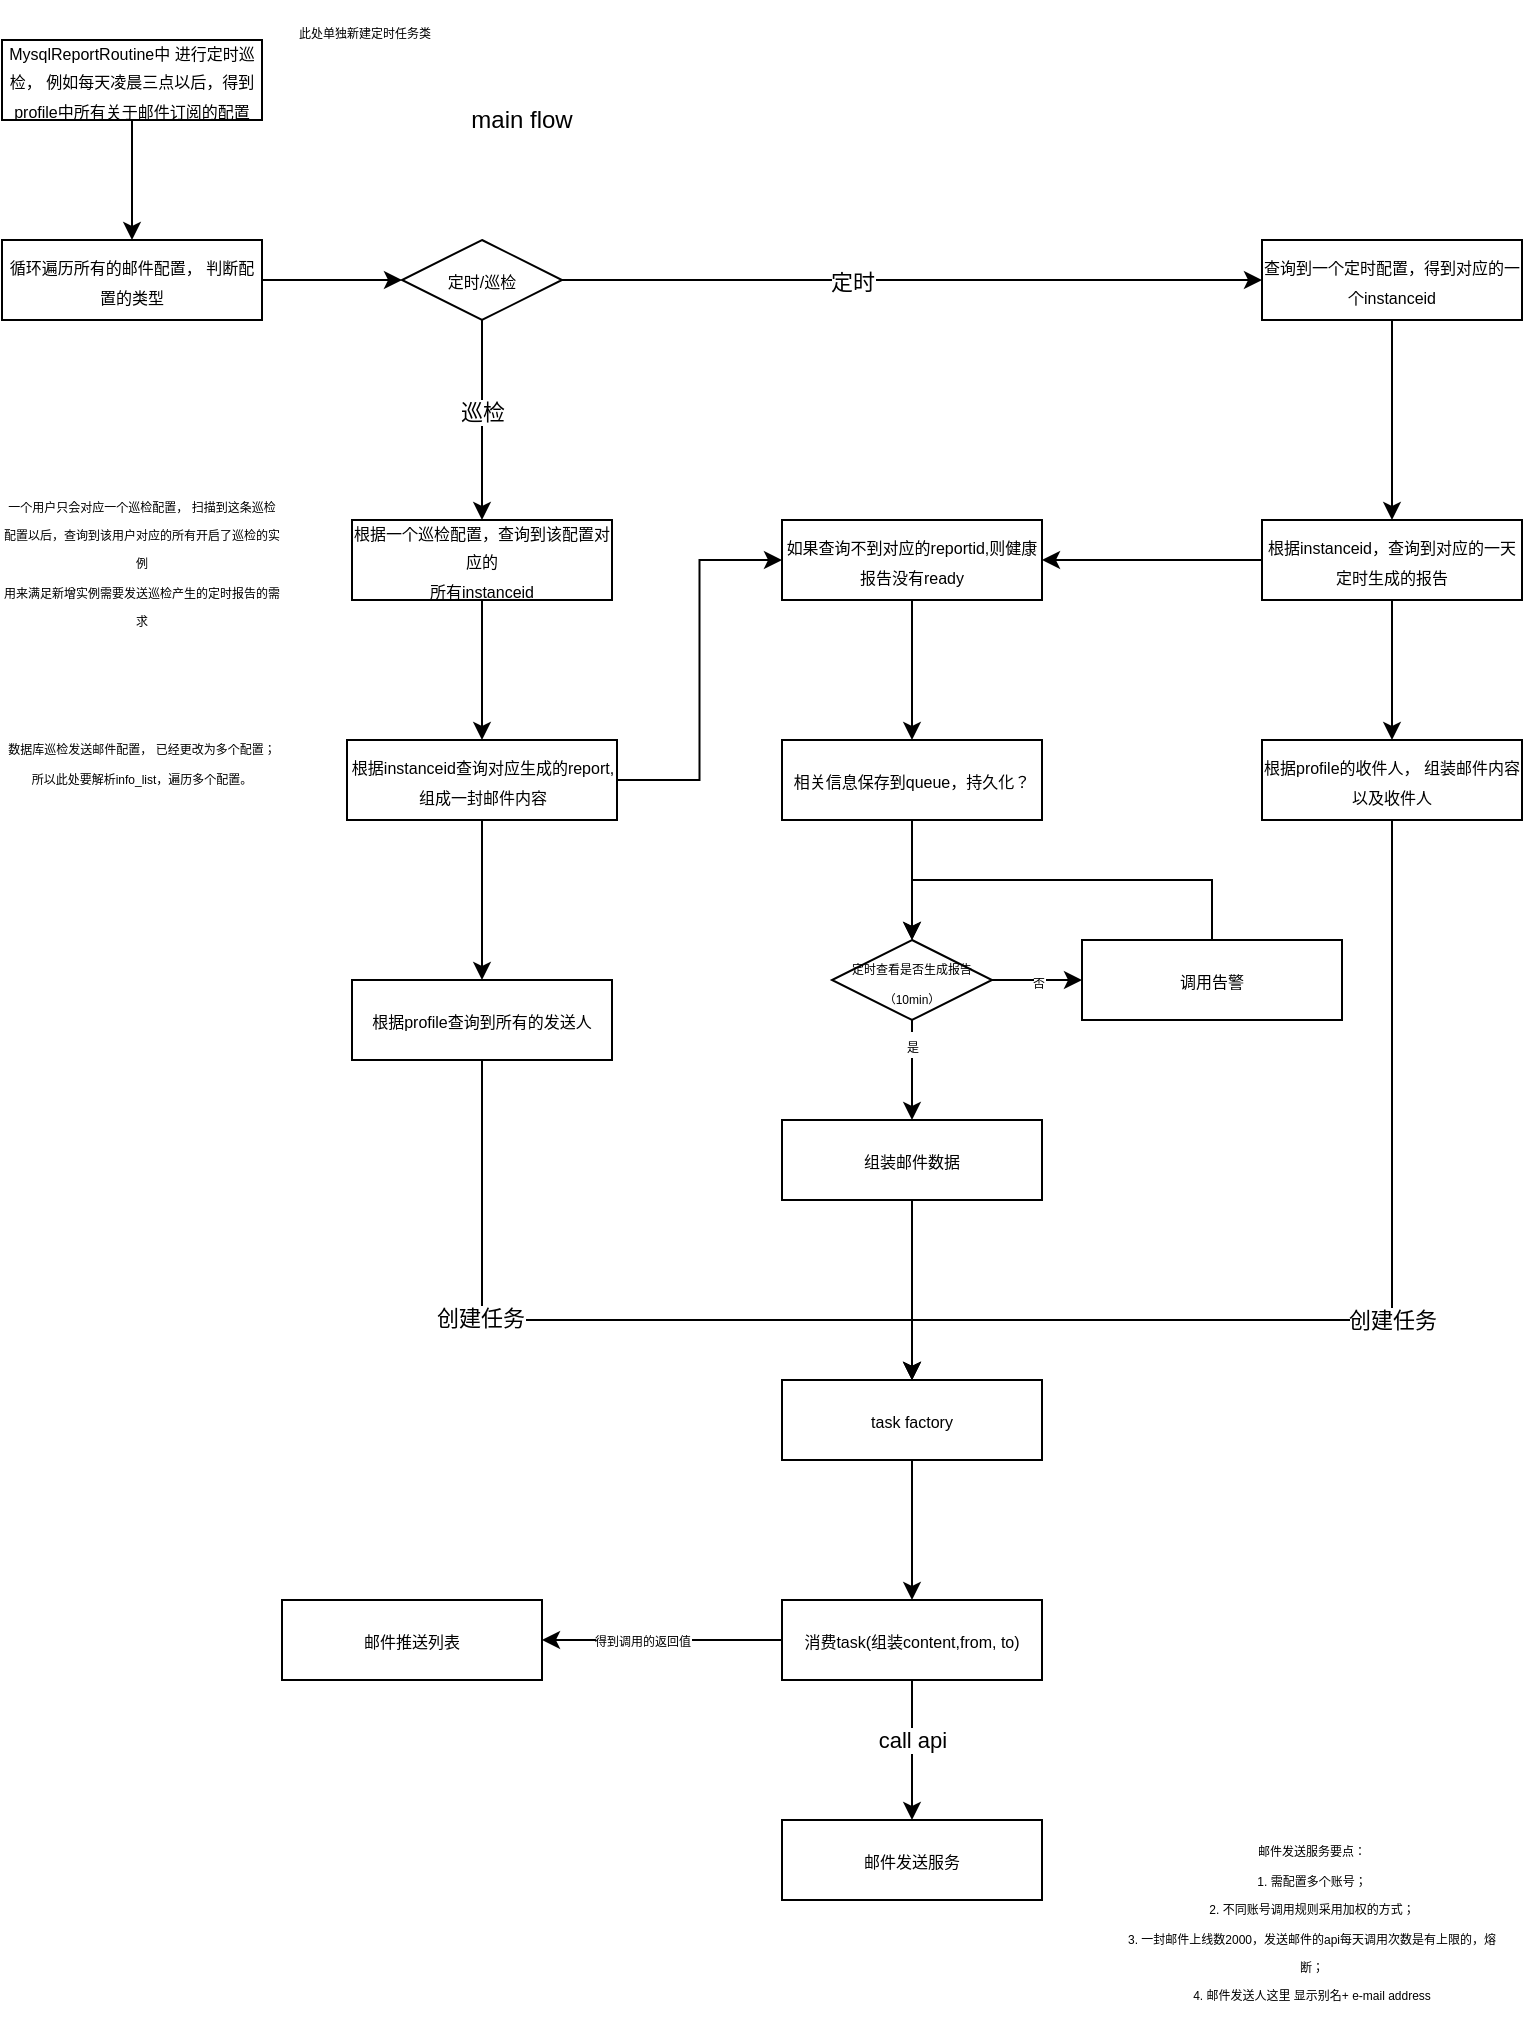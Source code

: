 <mxfile version="13.5.5" type="github" pages="2">
  <diagram id="KGFICc2LkcfAtPMZ3H7T" name="main-flow">
    <mxGraphModel dx="742" dy="-693" grid="1" gridSize="10" guides="1" tooltips="1" connect="1" arrows="1" fold="1" page="1" pageScale="1" pageWidth="827" pageHeight="1169" math="0" shadow="0">
      <root>
        <mxCell id="cEQx_1zEHoHEwnlDs2Ul-0" />
        <mxCell id="cEQx_1zEHoHEwnlDs2Ul-1" parent="cEQx_1zEHoHEwnlDs2Ul-0" />
        <mxCell id="cEQx_1zEHoHEwnlDs2Ul-2" style="edgeStyle=orthogonalEdgeStyle;rounded=0;orthogonalLoop=1;jettySize=auto;html=1;entryX=0.5;entryY=0;entryDx=0;entryDy=0;fillColor=#FFFFFF;" edge="1" parent="cEQx_1zEHoHEwnlDs2Ul-1" source="cEQx_1zEHoHEwnlDs2Ul-3" target="cEQx_1zEHoHEwnlDs2Ul-5">
          <mxGeometry relative="1" as="geometry">
            <mxPoint x="75" y="1290" as="targetPoint" />
          </mxGeometry>
        </mxCell>
        <mxCell id="cEQx_1zEHoHEwnlDs2Ul-3" value="&lt;span style=&quot;font-size: 8px&quot;&gt;MysqlReportRoutine中 进行定时巡检， 例如每天凌晨三点以后，得到profile中所有关于邮件订阅的配置&lt;/span&gt;" style="rounded=0;whiteSpace=wrap;html=1;fillColor=#FFFFFF;" vertex="1" parent="cEQx_1zEHoHEwnlDs2Ul-1">
          <mxGeometry x="10" y="1200" width="130" height="40" as="geometry" />
        </mxCell>
        <mxCell id="cEQx_1zEHoHEwnlDs2Ul-4" style="edgeStyle=orthogonalEdgeStyle;rounded=0;orthogonalLoop=1;jettySize=auto;html=1;exitX=1;exitY=0.5;exitDx=0;exitDy=0;entryX=0;entryY=0.5;entryDx=0;entryDy=0;fillColor=#FFFFFF;" edge="1" parent="cEQx_1zEHoHEwnlDs2Ul-1" source="cEQx_1zEHoHEwnlDs2Ul-5" target="cEQx_1zEHoHEwnlDs2Ul-10">
          <mxGeometry relative="1" as="geometry" />
        </mxCell>
        <mxCell id="cEQx_1zEHoHEwnlDs2Ul-5" value="&lt;span style=&quot;font-size: 8px&quot;&gt;循环遍历所有的邮件配置， 判断配置的类型&lt;/span&gt;" style="rounded=0;whiteSpace=wrap;html=1;fillColor=#FFFFFF;" vertex="1" parent="cEQx_1zEHoHEwnlDs2Ul-1">
          <mxGeometry x="10" y="1300" width="130" height="40" as="geometry" />
        </mxCell>
        <mxCell id="cEQx_1zEHoHEwnlDs2Ul-6" style="edgeStyle=orthogonalEdgeStyle;rounded=0;orthogonalLoop=1;jettySize=auto;html=1;exitX=0.5;exitY=1;exitDx=0;exitDy=0;entryX=0.5;entryY=0;entryDx=0;entryDy=0;fillColor=#FFFFFF;" edge="1" parent="cEQx_1zEHoHEwnlDs2Ul-1" source="cEQx_1zEHoHEwnlDs2Ul-10" target="cEQx_1zEHoHEwnlDs2Ul-12">
          <mxGeometry relative="1" as="geometry" />
        </mxCell>
        <mxCell id="cEQx_1zEHoHEwnlDs2Ul-7" value="巡检" style="edgeLabel;html=1;align=center;verticalAlign=middle;resizable=0;points=[];fillColor=#FFFFFF;" vertex="1" connectable="0" parent="cEQx_1zEHoHEwnlDs2Ul-6">
          <mxGeometry x="-0.091" relative="1" as="geometry">
            <mxPoint as="offset" />
          </mxGeometry>
        </mxCell>
        <mxCell id="cEQx_1zEHoHEwnlDs2Ul-8" style="edgeStyle=orthogonalEdgeStyle;rounded=0;orthogonalLoop=1;jettySize=auto;html=1;exitX=1;exitY=0.5;exitDx=0;exitDy=0;entryX=0;entryY=0.5;entryDx=0;entryDy=0;fillColor=#FFFFFF;" edge="1" parent="cEQx_1zEHoHEwnlDs2Ul-1" source="cEQx_1zEHoHEwnlDs2Ul-10" target="cEQx_1zEHoHEwnlDs2Ul-22">
          <mxGeometry relative="1" as="geometry" />
        </mxCell>
        <mxCell id="cEQx_1zEHoHEwnlDs2Ul-9" value="定时" style="edgeLabel;html=1;align=center;verticalAlign=middle;resizable=0;points=[];fillColor=#FFFFFF;" vertex="1" connectable="0" parent="cEQx_1zEHoHEwnlDs2Ul-8">
          <mxGeometry x="-0.171" y="-1" relative="1" as="geometry">
            <mxPoint as="offset" />
          </mxGeometry>
        </mxCell>
        <mxCell id="cEQx_1zEHoHEwnlDs2Ul-10" value="&lt;font style=&quot;font-size: 8px&quot;&gt;定时/巡检&lt;/font&gt;" style="rhombus;whiteSpace=wrap;html=1;fillColor=#FFFFFF;" vertex="1" parent="cEQx_1zEHoHEwnlDs2Ul-1">
          <mxGeometry x="210" y="1300" width="80" height="40" as="geometry" />
        </mxCell>
        <mxCell id="cEQx_1zEHoHEwnlDs2Ul-11" style="edgeStyle=orthogonalEdgeStyle;rounded=0;orthogonalLoop=1;jettySize=auto;html=1;entryX=0.5;entryY=0;entryDx=0;entryDy=0;fillColor=#FFFFFF;" edge="1" parent="cEQx_1zEHoHEwnlDs2Ul-1" source="cEQx_1zEHoHEwnlDs2Ul-12" target="cEQx_1zEHoHEwnlDs2Ul-14">
          <mxGeometry relative="1" as="geometry" />
        </mxCell>
        <mxCell id="cEQx_1zEHoHEwnlDs2Ul-12" value="&lt;span style=&quot;font-size: 8px&quot;&gt;根据一个巡检配置，查询到该配置对应的&lt;/span&gt;&lt;span style=&quot;color: rgba(0 , 0 , 0 , 0) ; font-family: monospace ; font-size: 0px&quot;&gt;%3CmxGraphModel%3E%3Croot%3E%3CmxCell%20id%3D%220%22%2F%3E%3CmxCell%20id%3D%221%22%20parent%3D%220%22%2F%3E%3CmxCell%20id%3D%222%22%20value%3D%22%26lt%3Bspan%20style%3D%26quot%3Bfont-size%3A%208px%26quot%3B%26gt%3B%E5%BE%AA%E7%8E%AF%E9%81%8D%E5%8E%86%E6%89%80%E6%9C%89%E7%9A%84%E9%82%AE%E4%BB%B6%E9%85%8D%E7%BD%AE%EF%BC%8C%20%E5%88%A4%E6%96%AD%E9%85%8D%E7%BD%AE%E7%9A%84%E7%B1%BB%E5%9E%8B%26lt%3B%2Fspan%26gt%3B%22%20style%3D%22rounded%3D0%3BwhiteSpace%3Dwrap%3Bhtml%3D1%3BfillColor%3D%23FFFFFF%3B%22%20vertex%3D%221%22%20parent%3D%221%22%3E%3CmxGeometry%20x%3D%2210%22%20y%3D%221300%22%20width%3D%22130%22%20height%3D%2240%22%20as%3D%22geometry%22%2F%3E%3C%2FmxCell%3E%3C%2Froot%3E%3C%2FmxGraphModel%3E&lt;/span&gt;&lt;span style=&quot;font-size: 8px&quot;&gt;&lt;br&gt;所有instanceid&lt;/span&gt;" style="rounded=0;whiteSpace=wrap;html=1;fillColor=#FFFFFF;" vertex="1" parent="cEQx_1zEHoHEwnlDs2Ul-1">
          <mxGeometry x="185" y="1440" width="130" height="40" as="geometry" />
        </mxCell>
        <mxCell id="cEQx_1zEHoHEwnlDs2Ul-13" style="edgeStyle=orthogonalEdgeStyle;rounded=0;orthogonalLoop=1;jettySize=auto;html=1;entryX=0.5;entryY=0;entryDx=0;entryDy=0;fillColor=#FFFFFF;" edge="1" parent="cEQx_1zEHoHEwnlDs2Ul-1" source="cEQx_1zEHoHEwnlDs2Ul-14" target="cEQx_1zEHoHEwnlDs2Ul-17">
          <mxGeometry relative="1" as="geometry" />
        </mxCell>
        <mxCell id="bkeQamBSFkENWkfLjQHr-5" style="edgeStyle=orthogonalEdgeStyle;rounded=0;orthogonalLoop=1;jettySize=auto;html=1;entryX=0;entryY=0.5;entryDx=0;entryDy=0;fillColor=#FFFFFF;" edge="1" parent="cEQx_1zEHoHEwnlDs2Ul-1" source="cEQx_1zEHoHEwnlDs2Ul-14" target="bkeQamBSFkENWkfLjQHr-4">
          <mxGeometry relative="1" as="geometry" />
        </mxCell>
        <mxCell id="cEQx_1zEHoHEwnlDs2Ul-14" value="&lt;span style=&quot;font-size: 8px&quot;&gt;根据instanceid查询对应生成的report,组成一封邮件内容&lt;/span&gt;&lt;span style=&quot;color: rgba(0 , 0 , 0 , 0) ; font-family: monospace ; font-size: 0px&quot;&gt;%3CmxGraphModel%3E%3Croot%3E%3CmxCell%20id%3D%220%22%2F%3E%3CmxCell%20id%3D%221%22%20parent%3D%220%22%2F%3E%3CmxCell%20id%3D%222%22%20value%3D%22%26lt%3Bspan%20style%3D%26quot%3Bfont-size%3A%208px%26quot%3B%26gt%3B%E6%A0%B9%E6%8D%AE%E4%B8%80%E4%B8%AA%E5%B7%A1%E6%A3%80%E9%85%8D%E7%BD%AE%EF%BC%8C%E6%9F%A5%E8%AF%A2%E5%88%B0%E8%AF%A5%E9%85%8D%E7%BD%AE%E5%AF%B9%E5%BA%94%E7%9A%84%26lt%3B%2Fspan%26gt%3B%26lt%3Bspan%20style%3D%26quot%3Bcolor%3A%20rgba(0%20%2C%200%20%2C%200%20%2C%200)%20%3B%20font-family%3A%20monospace%20%3B%20font-size%3A%200px%26quot%3B%26gt%3B%253CmxGraphModel%253E%253Croot%253E%253CmxCell%2520id%253D%25220%2522%252F%253E%253CmxCell%2520id%253D%25221%2522%2520parent%253D%25220%2522%252F%253E%253CmxCell%2520id%253D%25222%2522%2520value%253D%2522%2526lt%253Bspan%2520style%253D%2526quot%253Bfont-size%253A%25208px%2526quot%253B%2526gt%253B%25E5%25BE%25AA%25E7%258E%25AF%25E9%2581%258D%25E5%258E%2586%25E6%2589%2580%25E6%259C%2589%25E7%259A%2584%25E9%2582%25AE%25E4%25BB%25B6%25E9%2585%258D%25E7%25BD%25AE%25EF%25BC%258C%2520%25E5%2588%25A4%25E6%2596%25AD%25E9%2585%258D%25E7%25BD%25AE%25E7%259A%2584%25E7%25B1%25BB%25E5%259E%258B%2526lt%253B%252Fspan%2526gt%253B%2522%2520style%253D%2522rounded%253D0%253BwhiteSpace%253Dwrap%253Bhtml%253D1%253BfillColor%253D%2523FFFFFF%253B%2522%2520vertex%253D%25221%2522%2520parent%253D%25221%2522%253E%253CmxGeometry%2520x%253D%252210%2522%2520y%253D%25221300%2522%2520width%253D%2522130%2522%2520height%253D%252240%2522%2520as%253D%2522geometry%2522%252F%253E%253C%252FmxCell%253E%253C%252Froot%253E%253C%252FmxGraphModel%253E%26lt%3B%2Fspan%26gt%3B%26lt%3Bspan%20style%3D%26quot%3Bfont-size%3A%208px%26quot%3B%26gt%3B%26lt%3Bbr%26gt%3B%E6%89%80%E6%9C%89instanceid%26lt%3B%2Fspan%26gt%3B%22%20style%3D%22rounded%3D0%3BwhiteSpace%3Dwrap%3Bhtml%3D1%3BfillColor%3D%23FFFFFF%3B%22%20vertex%3D%221%22%20parent%3D%221%22%3E%3CmxGeometry%20x%3D%22185%22%20y%3D%221440%22%20width%3D%22130%22%20height%3D%2240%22%20as%3D%22geometry%22%2F%3E%3C%2FmxCell%3E%3C%2Froot%3E%3C%2FmxGraphModel%3E&lt;/span&gt;" style="rounded=0;whiteSpace=wrap;html=1;fillColor=#FFFFFF;" vertex="1" parent="cEQx_1zEHoHEwnlDs2Ul-1">
          <mxGeometry x="182.5" y="1550" width="135" height="40" as="geometry" />
        </mxCell>
        <mxCell id="cEQx_1zEHoHEwnlDs2Ul-15" style="edgeStyle=orthogonalEdgeStyle;rounded=0;orthogonalLoop=1;jettySize=auto;html=1;exitX=0.5;exitY=1;exitDx=0;exitDy=0;entryX=0.5;entryY=0;entryDx=0;entryDy=0;fillColor=#FFFFFF;" edge="1" parent="cEQx_1zEHoHEwnlDs2Ul-1" source="cEQx_1zEHoHEwnlDs2Ul-17" target="cEQx_1zEHoHEwnlDs2Ul-20">
          <mxGeometry relative="1" as="geometry">
            <Array as="points">
              <mxPoint x="250" y="1840" />
              <mxPoint x="465" y="1840" />
            </Array>
          </mxGeometry>
        </mxCell>
        <mxCell id="cEQx_1zEHoHEwnlDs2Ul-16" value="创建任务" style="edgeLabel;html=1;align=center;verticalAlign=middle;resizable=0;points=[];fillColor=#FFFFFF;" vertex="1" connectable="0" parent="cEQx_1zEHoHEwnlDs2Ul-15">
          <mxGeometry x="-0.311" y="-1" relative="1" as="geometry">
            <mxPoint as="offset" />
          </mxGeometry>
        </mxCell>
        <mxCell id="cEQx_1zEHoHEwnlDs2Ul-17" value="&lt;span style=&quot;font-size: 8px&quot;&gt;根据profile查询到所有的发送人&lt;/span&gt;" style="rounded=0;whiteSpace=wrap;html=1;fillColor=#FFFFFF;" vertex="1" parent="cEQx_1zEHoHEwnlDs2Ul-1">
          <mxGeometry x="185" y="1670" width="130" height="40" as="geometry" />
        </mxCell>
        <mxCell id="cEQx_1zEHoHEwnlDs2Ul-18" value="&lt;span style=&quot;font-size: 8px&quot;&gt;邮件发送服务&lt;/span&gt;" style="rounded=0;whiteSpace=wrap;html=1;fillColor=#FFFFFF;" vertex="1" parent="cEQx_1zEHoHEwnlDs2Ul-1">
          <mxGeometry x="400" y="2090" width="130" height="40" as="geometry" />
        </mxCell>
        <mxCell id="cEQx_1zEHoHEwnlDs2Ul-19" style="edgeStyle=orthogonalEdgeStyle;rounded=0;orthogonalLoop=1;jettySize=auto;html=1;exitX=0.5;exitY=1;exitDx=0;exitDy=0;entryX=0.5;entryY=0;entryDx=0;entryDy=0;fillColor=#FFFFFF;" edge="1" parent="cEQx_1zEHoHEwnlDs2Ul-1" source="cEQx_1zEHoHEwnlDs2Ul-20" target="cEQx_1zEHoHEwnlDs2Ul-30">
          <mxGeometry relative="1" as="geometry" />
        </mxCell>
        <mxCell id="cEQx_1zEHoHEwnlDs2Ul-20" value="&lt;span style=&quot;font-size: 8px&quot;&gt;task factory&lt;/span&gt;" style="rounded=0;whiteSpace=wrap;html=1;fillColor=#FFFFFF;" vertex="1" parent="cEQx_1zEHoHEwnlDs2Ul-1">
          <mxGeometry x="400" y="1870" width="130" height="40" as="geometry" />
        </mxCell>
        <mxCell id="cEQx_1zEHoHEwnlDs2Ul-21" style="edgeStyle=orthogonalEdgeStyle;rounded=0;orthogonalLoop=1;jettySize=auto;html=1;exitX=0.5;exitY=1;exitDx=0;exitDy=0;entryX=0.5;entryY=0;entryDx=0;entryDy=0;fillColor=#FFFFFF;" edge="1" parent="cEQx_1zEHoHEwnlDs2Ul-1" source="cEQx_1zEHoHEwnlDs2Ul-22" target="cEQx_1zEHoHEwnlDs2Ul-24">
          <mxGeometry relative="1" as="geometry" />
        </mxCell>
        <mxCell id="cEQx_1zEHoHEwnlDs2Ul-22" value="&lt;span style=&quot;font-size: 8px&quot;&gt;查询到一个定时配置，得到对应的一个instanceid&lt;/span&gt;" style="rounded=0;whiteSpace=wrap;html=1;fillColor=#FFFFFF;" vertex="1" parent="cEQx_1zEHoHEwnlDs2Ul-1">
          <mxGeometry x="640" y="1300" width="130" height="40" as="geometry" />
        </mxCell>
        <mxCell id="cEQx_1zEHoHEwnlDs2Ul-23" style="edgeStyle=orthogonalEdgeStyle;rounded=0;orthogonalLoop=1;jettySize=auto;html=1;exitX=0.5;exitY=1;exitDx=0;exitDy=0;entryX=0.5;entryY=0;entryDx=0;entryDy=0;fillColor=#FFFFFF;" edge="1" parent="cEQx_1zEHoHEwnlDs2Ul-1" source="cEQx_1zEHoHEwnlDs2Ul-24" target="cEQx_1zEHoHEwnlDs2Ul-27">
          <mxGeometry relative="1" as="geometry" />
        </mxCell>
        <mxCell id="bkeQamBSFkENWkfLjQHr-17" style="edgeStyle=orthogonalEdgeStyle;rounded=0;orthogonalLoop=1;jettySize=auto;html=1;exitX=0;exitY=0.5;exitDx=0;exitDy=0;entryX=1;entryY=0.5;entryDx=0;entryDy=0;fillColor=#FFFFFF;" edge="1" parent="cEQx_1zEHoHEwnlDs2Ul-1" source="cEQx_1zEHoHEwnlDs2Ul-24" target="bkeQamBSFkENWkfLjQHr-4">
          <mxGeometry relative="1" as="geometry" />
        </mxCell>
        <mxCell id="cEQx_1zEHoHEwnlDs2Ul-24" value="&lt;span style=&quot;font-size: 8px&quot;&gt;根据instanceid，查询到对应的一天定时生成的报告&lt;/span&gt;" style="rounded=0;whiteSpace=wrap;html=1;fillColor=#FFFFFF;" vertex="1" parent="cEQx_1zEHoHEwnlDs2Ul-1">
          <mxGeometry x="640" y="1440" width="130" height="40" as="geometry" />
        </mxCell>
        <mxCell id="cEQx_1zEHoHEwnlDs2Ul-25" style="edgeStyle=orthogonalEdgeStyle;rounded=0;orthogonalLoop=1;jettySize=auto;html=1;exitX=0.5;exitY=1;exitDx=0;exitDy=0;fillColor=#FFFFFF;" edge="1" parent="cEQx_1zEHoHEwnlDs2Ul-1" source="cEQx_1zEHoHEwnlDs2Ul-27" target="cEQx_1zEHoHEwnlDs2Ul-20">
          <mxGeometry relative="1" as="geometry">
            <Array as="points">
              <mxPoint x="705" y="1840" />
              <mxPoint x="465" y="1840" />
            </Array>
          </mxGeometry>
        </mxCell>
        <mxCell id="cEQx_1zEHoHEwnlDs2Ul-26" value="创建任务" style="edgeLabel;html=1;align=center;verticalAlign=middle;resizable=0;points=[];fillColor=#FFFFFF;" vertex="1" connectable="0" parent="cEQx_1zEHoHEwnlDs2Ul-25">
          <mxGeometry x="-0.563" y="2" relative="1" as="geometry">
            <mxPoint x="-2.01" y="136.29" as="offset" />
          </mxGeometry>
        </mxCell>
        <mxCell id="cEQx_1zEHoHEwnlDs2Ul-27" value="&lt;span style=&quot;font-size: 8px&quot;&gt;根据profile的收件人， 组装邮件内容以及收件人&lt;/span&gt;" style="rounded=0;whiteSpace=wrap;html=1;fillColor=#FFFFFF;" vertex="1" parent="cEQx_1zEHoHEwnlDs2Ul-1">
          <mxGeometry x="640" y="1550" width="130" height="40" as="geometry" />
        </mxCell>
        <mxCell id="cEQx_1zEHoHEwnlDs2Ul-28" style="edgeStyle=orthogonalEdgeStyle;rounded=0;orthogonalLoop=1;jettySize=auto;html=1;exitX=0.5;exitY=1;exitDx=0;exitDy=0;entryX=0.5;entryY=0;entryDx=0;entryDy=0;fillColor=#FFFFFF;" edge="1" parent="cEQx_1zEHoHEwnlDs2Ul-1" source="cEQx_1zEHoHEwnlDs2Ul-30" target="cEQx_1zEHoHEwnlDs2Ul-18">
          <mxGeometry relative="1" as="geometry" />
        </mxCell>
        <mxCell id="cEQx_1zEHoHEwnlDs2Ul-29" value="call api" style="edgeLabel;html=1;align=center;verticalAlign=middle;resizable=0;points=[];fillColor=#FFFFFF;" vertex="1" connectable="0" parent="cEQx_1zEHoHEwnlDs2Ul-28">
          <mxGeometry x="-0.143" relative="1" as="geometry">
            <mxPoint as="offset" />
          </mxGeometry>
        </mxCell>
        <mxCell id="bkeQamBSFkENWkfLjQHr-2" style="edgeStyle=orthogonalEdgeStyle;rounded=0;orthogonalLoop=1;jettySize=auto;html=1;entryX=1;entryY=0.5;entryDx=0;entryDy=0;fillColor=#FFFFFF;" edge="1" parent="cEQx_1zEHoHEwnlDs2Ul-1" source="cEQx_1zEHoHEwnlDs2Ul-30" target="bkeQamBSFkENWkfLjQHr-1">
          <mxGeometry relative="1" as="geometry" />
        </mxCell>
        <mxCell id="bkeQamBSFkENWkfLjQHr-3" value="&lt;font style=&quot;font-size: 6px&quot;&gt;得到调用的返回值&lt;/font&gt;" style="edgeLabel;html=1;align=center;verticalAlign=middle;resizable=0;points=[];" vertex="1" connectable="0" parent="bkeQamBSFkENWkfLjQHr-2">
          <mxGeometry x="0.165" y="-1" relative="1" as="geometry">
            <mxPoint as="offset" />
          </mxGeometry>
        </mxCell>
        <mxCell id="cEQx_1zEHoHEwnlDs2Ul-30" value="&lt;span style=&quot;font-size: 8px&quot;&gt;消费task(组装content,from, to)&lt;/span&gt;" style="rounded=0;whiteSpace=wrap;html=1;fillColor=#FFFFFF;" vertex="1" parent="cEQx_1zEHoHEwnlDs2Ul-1">
          <mxGeometry x="400" y="1980" width="130" height="40" as="geometry" />
        </mxCell>
        <mxCell id="cEQx_1zEHoHEwnlDs2Ul-31" value="&lt;font style=&quot;font-size: 6px&quot;&gt;邮件发送服务要点：&lt;br&gt;1. 需配置多个账号；&lt;br&gt;2. 不同账号调用规则采用加权的方式；&lt;br&gt;3. 一封邮件上线数2000，发送邮件的api每天调用次数是有上限的，熔断；&lt;br&gt;4. 邮件发送人这里 显示别名+ e-mail address&lt;br&gt;&lt;/font&gt;" style="text;html=1;strokeColor=none;fillColor=#FFFFFF;align=center;verticalAlign=middle;whiteSpace=wrap;rounded=0;" vertex="1" parent="cEQx_1zEHoHEwnlDs2Ul-1">
          <mxGeometry x="570" y="2090" width="190" height="100" as="geometry" />
        </mxCell>
        <mxCell id="cEQx_1zEHoHEwnlDs2Ul-32" value="main flow" style="text;html=1;strokeColor=none;fillColor=#FFFFFF;align=center;verticalAlign=middle;whiteSpace=wrap;rounded=0;" vertex="1" parent="cEQx_1zEHoHEwnlDs2Ul-1">
          <mxGeometry x="200" y="1230" width="140" height="20" as="geometry" />
        </mxCell>
        <mxCell id="bkeQamBSFkENWkfLjQHr-0" value="&lt;font style=&quot;font-size: 6px&quot;&gt;一个用户只会对应一个巡检配置， 扫描到这条巡检配置以后，查询到该用户对应的所有开启了巡检的实例&lt;br&gt;用来满足新增实例需要发送巡检产生的定时报告的需求&lt;br&gt;&lt;/font&gt;" style="text;html=1;strokeColor=none;fillColor=none;align=center;verticalAlign=middle;whiteSpace=wrap;rounded=0;" vertex="1" parent="cEQx_1zEHoHEwnlDs2Ul-1">
          <mxGeometry x="10" y="1410" width="140" height="100" as="geometry" />
        </mxCell>
        <mxCell id="bkeQamBSFkENWkfLjQHr-1" value="&lt;span style=&quot;font-size: 8px&quot;&gt;邮件推送列表&lt;/span&gt;" style="rounded=0;whiteSpace=wrap;html=1;fillColor=#FFFFFF;" vertex="1" parent="cEQx_1zEHoHEwnlDs2Ul-1">
          <mxGeometry x="150" y="1980" width="130" height="40" as="geometry" />
        </mxCell>
        <mxCell id="bkeQamBSFkENWkfLjQHr-10" style="edgeStyle=orthogonalEdgeStyle;rounded=0;orthogonalLoop=1;jettySize=auto;html=1;exitX=0.5;exitY=1;exitDx=0;exitDy=0;fillColor=#FFFFFF;entryX=0.5;entryY=0;entryDx=0;entryDy=0;" edge="1" parent="cEQx_1zEHoHEwnlDs2Ul-1" source="bkeQamBSFkENWkfLjQHr-4" target="bkeQamBSFkENWkfLjQHr-9">
          <mxGeometry relative="1" as="geometry">
            <mxPoint x="435.143" y="1630" as="targetPoint" />
          </mxGeometry>
        </mxCell>
        <mxCell id="bkeQamBSFkENWkfLjQHr-4" value="&lt;span style=&quot;font-size: 8px&quot;&gt;如果查询不到对应的reportid,则健康报告没有ready&lt;/span&gt;" style="rounded=0;whiteSpace=wrap;html=1;fillColor=#FFFFFF;" vertex="1" parent="cEQx_1zEHoHEwnlDs2Ul-1">
          <mxGeometry x="400" y="1440" width="130" height="40" as="geometry" />
        </mxCell>
        <mxCell id="bkeQamBSFkENWkfLjQHr-11" style="edgeStyle=orthogonalEdgeStyle;rounded=0;orthogonalLoop=1;jettySize=auto;html=1;entryX=0.5;entryY=0;entryDx=0;entryDy=0;fillColor=#FFFFFF;" edge="1" parent="cEQx_1zEHoHEwnlDs2Ul-1" source="bkeQamBSFkENWkfLjQHr-25" target="cEQx_1zEHoHEwnlDs2Ul-20">
          <mxGeometry relative="1" as="geometry" />
        </mxCell>
        <mxCell id="bkeQamBSFkENWkfLjQHr-9" value="&lt;span style=&quot;font-size: 8px&quot;&gt;相关信息保存到queue，持久化？&lt;/span&gt;" style="rounded=0;whiteSpace=wrap;html=1;fillColor=#FFFFFF;" vertex="1" parent="cEQx_1zEHoHEwnlDs2Ul-1">
          <mxGeometry x="400" y="1550" width="130" height="40" as="geometry" />
        </mxCell>
        <mxCell id="bkeQamBSFkENWkfLjQHr-23" style="edgeStyle=orthogonalEdgeStyle;rounded=0;orthogonalLoop=1;jettySize=auto;html=1;exitX=0.5;exitY=0;exitDx=0;exitDy=0;entryX=0.5;entryY=0;entryDx=0;entryDy=0;fillColor=#FFFFFF;" edge="1" parent="cEQx_1zEHoHEwnlDs2Ul-1" source="bkeQamBSFkENWkfLjQHr-13" target="bkeQamBSFkENWkfLjQHr-18">
          <mxGeometry relative="1" as="geometry">
            <Array as="points">
              <mxPoint x="615" y="1620" />
              <mxPoint x="465" y="1620" />
            </Array>
          </mxGeometry>
        </mxCell>
        <mxCell id="bkeQamBSFkENWkfLjQHr-13" value="&lt;span style=&quot;font-size: 8px&quot;&gt;调用告警&lt;/span&gt;" style="rounded=0;whiteSpace=wrap;html=1;fillColor=#FFFFFF;" vertex="1" parent="cEQx_1zEHoHEwnlDs2Ul-1">
          <mxGeometry x="550" y="1650" width="130" height="40" as="geometry" />
        </mxCell>
        <mxCell id="bkeQamBSFkENWkfLjQHr-22" value="&lt;font style=&quot;font-size: 6px&quot;&gt;否&lt;/font&gt;" style="edgeStyle=orthogonalEdgeStyle;rounded=0;orthogonalLoop=1;jettySize=auto;html=1;exitX=1;exitY=0.5;exitDx=0;exitDy=0;entryX=0;entryY=0.5;entryDx=0;entryDy=0;fillColor=#FFFFFF;" edge="1" parent="cEQx_1zEHoHEwnlDs2Ul-1" source="bkeQamBSFkENWkfLjQHr-18" target="bkeQamBSFkENWkfLjQHr-13">
          <mxGeometry relative="1" as="geometry" />
        </mxCell>
        <mxCell id="bkeQamBSFkENWkfLjQHr-18" value="&lt;font style=&quot;font-size: 6px&quot;&gt;定时查看是否生成报告（10min）&lt;/font&gt;" style="rhombus;whiteSpace=wrap;html=1;fillColor=#FFFFFF;" vertex="1" parent="cEQx_1zEHoHEwnlDs2Ul-1">
          <mxGeometry x="425" y="1650" width="80" height="40" as="geometry" />
        </mxCell>
        <mxCell id="bkeQamBSFkENWkfLjQHr-20" style="edgeStyle=orthogonalEdgeStyle;rounded=0;orthogonalLoop=1;jettySize=auto;html=1;entryX=0.5;entryY=0;entryDx=0;entryDy=0;fillColor=#FFFFFF;" edge="1" parent="cEQx_1zEHoHEwnlDs2Ul-1" source="bkeQamBSFkENWkfLjQHr-9" target="bkeQamBSFkENWkfLjQHr-18">
          <mxGeometry relative="1" as="geometry">
            <mxPoint x="465" y="1590" as="sourcePoint" />
            <mxPoint x="465" y="1800" as="targetPoint" />
          </mxGeometry>
        </mxCell>
        <mxCell id="bkeQamBSFkENWkfLjQHr-25" value="&lt;span style=&quot;font-size: 8px&quot;&gt;组装邮件数据&lt;/span&gt;" style="rounded=0;whiteSpace=wrap;html=1;fillColor=#FFFFFF;" vertex="1" parent="cEQx_1zEHoHEwnlDs2Ul-1">
          <mxGeometry x="400" y="1740" width="130" height="40" as="geometry" />
        </mxCell>
        <mxCell id="bkeQamBSFkENWkfLjQHr-26" style="edgeStyle=orthogonalEdgeStyle;rounded=0;orthogonalLoop=1;jettySize=auto;html=1;entryX=0.5;entryY=0;entryDx=0;entryDy=0;fillColor=#FFFFFF;" edge="1" parent="cEQx_1zEHoHEwnlDs2Ul-1" source="bkeQamBSFkENWkfLjQHr-18" target="bkeQamBSFkENWkfLjQHr-25">
          <mxGeometry relative="1" as="geometry">
            <mxPoint x="465" y="1690" as="sourcePoint" />
            <mxPoint x="465" y="1870" as="targetPoint" />
          </mxGeometry>
        </mxCell>
        <mxCell id="bkeQamBSFkENWkfLjQHr-27" value="&lt;font style=&quot;font-size: 6px&quot;&gt;是&lt;/font&gt;" style="edgeLabel;html=1;align=center;verticalAlign=middle;resizable=0;points=[];" vertex="1" connectable="0" parent="bkeQamBSFkENWkfLjQHr-26">
          <mxGeometry x="-0.535" relative="1" as="geometry">
            <mxPoint as="offset" />
          </mxGeometry>
        </mxCell>
        <mxCell id="bkeQamBSFkENWkfLjQHr-28" value="&lt;font style=&quot;font-size: 6px&quot;&gt;此处单独新建定时任务类&lt;/font&gt;" style="text;html=1;strokeColor=none;fillColor=none;align=center;verticalAlign=middle;whiteSpace=wrap;rounded=0;" vertex="1" parent="cEQx_1zEHoHEwnlDs2Ul-1">
          <mxGeometry x="143" y="1180" width="97" height="30" as="geometry" />
        </mxCell>
        <mxCell id="bkeQamBSFkENWkfLjQHr-29" value="&lt;font style=&quot;font-size: 6px&quot;&gt;数据库巡检发送邮件配置， 已经更改为多个配置；所以此处要解析info_list，遍历多个配置。&lt;/font&gt;" style="text;html=1;strokeColor=none;fillColor=none;align=center;verticalAlign=middle;whiteSpace=wrap;rounded=0;" vertex="1" parent="cEQx_1zEHoHEwnlDs2Ul-1">
          <mxGeometry x="10" y="1520" width="140" height="80" as="geometry" />
        </mxCell>
      </root>
    </mxGraphModel>
  </diagram>
  <diagram id="C5RBs43oDa-KdzZeNtuy" name="Page-1">
    <mxGraphModel dx="742" dy="417" grid="1" gridSize="10" guides="1" tooltips="1" connect="1" arrows="1" fold="1" page="1" pageScale="1" pageWidth="827" pageHeight="1169" math="0" shadow="0">
      <root>
        <mxCell id="WIyWlLk6GJQsqaUBKTNV-0" />
        <mxCell id="WIyWlLk6GJQsqaUBKTNV-1" parent="WIyWlLk6GJQsqaUBKTNV-0" />
        <mxCell id="TqVi8izwRz0PIjWKsdhe-45" style="edgeStyle=orthogonalEdgeStyle;rounded=0;orthogonalLoop=1;jettySize=auto;html=1;exitX=1;exitY=0.5;exitDx=0;exitDy=0;entryX=0;entryY=0.5;entryDx=0;entryDy=0;" edge="1" parent="WIyWlLk6GJQsqaUBKTNV-1" source="TqVi8izwRz0PIjWKsdhe-40" target="TqVi8izwRz0PIjWKsdhe-41">
          <mxGeometry relative="1" as="geometry" />
        </mxCell>
        <mxCell id="TqVi8izwRz0PIjWKsdhe-40" value="&lt;font style=&quot;font-size: 8px&quot;&gt;扫描数据库巡检的配置，遍历&lt;/font&gt;" style="rounded=0;whiteSpace=wrap;html=1;fillColor=#FFFFFF;" vertex="1" parent="WIyWlLk6GJQsqaUBKTNV-1">
          <mxGeometry x="10" y="840" width="130" height="40" as="geometry" />
        </mxCell>
        <mxCell id="TqVi8izwRz0PIjWKsdhe-49" style="edgeStyle=orthogonalEdgeStyle;rounded=0;orthogonalLoop=1;jettySize=auto;html=1;" edge="1" parent="WIyWlLk6GJQsqaUBKTNV-1" source="TqVi8izwRz0PIjWKsdhe-41">
          <mxGeometry relative="1" as="geometry">
            <mxPoint x="340" y="860" as="targetPoint" />
          </mxGeometry>
        </mxCell>
        <mxCell id="TqVi8izwRz0PIjWKsdhe-41" value="&lt;font style=&quot;font-size: 8px&quot;&gt;得到每个配置对应的实例id&lt;/font&gt;" style="rounded=0;whiteSpace=wrap;html=1;fillColor=#FFFFFF;" vertex="1" parent="WIyWlLk6GJQsqaUBKTNV-1">
          <mxGeometry x="175" y="840" width="130" height="40" as="geometry" />
        </mxCell>
        <mxCell id="TqVi8izwRz0PIjWKsdhe-43" style="edgeStyle=orthogonalEdgeStyle;rounded=0;orthogonalLoop=1;jettySize=auto;html=1;entryX=0.5;entryY=0;entryDx=0;entryDy=0;" edge="1" parent="WIyWlLk6GJQsqaUBKTNV-1" source="TqVi8izwRz0PIjWKsdhe-42" target="TqVi8izwRz0PIjWKsdhe-40">
          <mxGeometry relative="1" as="geometry" />
        </mxCell>
        <mxCell id="TqVi8izwRz0PIjWKsdhe-44" value="数据库巡检时间之后" style="edgeLabel;html=1;align=center;verticalAlign=middle;resizable=0;points=[];" vertex="1" connectable="0" parent="TqVi8izwRz0PIjWKsdhe-43">
          <mxGeometry x="-0.167" relative="1" as="geometry">
            <mxPoint as="offset" />
          </mxGeometry>
        </mxCell>
        <mxCell id="TqVi8izwRz0PIjWKsdhe-42" value="&lt;font style=&quot;font-size: 8px&quot;&gt;保存数据库巡检配置时， 需要保存账号id，后期通过账号id获取到相应的所有实例&lt;/font&gt;" style="rounded=0;whiteSpace=wrap;html=1;fillColor=#FFFFFF;" vertex="1" parent="WIyWlLk6GJQsqaUBKTNV-1">
          <mxGeometry x="10" y="730" width="130" height="40" as="geometry" />
        </mxCell>
        <mxCell id="TqVi8izwRz0PIjWKsdhe-46" value="&lt;font style=&quot;font-size: 8px&quot;&gt;为了记录该条巡检配置作用的所有实例id&lt;/font&gt;" style="text;html=1;strokeColor=none;fillColor=none;align=center;verticalAlign=middle;whiteSpace=wrap;rounded=0;" vertex="1" parent="WIyWlLk6GJQsqaUBKTNV-1">
          <mxGeometry x="160" y="740" width="160" height="20" as="geometry" />
        </mxCell>
        <mxCell id="TqVi8izwRz0PIjWKsdhe-51" style="edgeStyle=orthogonalEdgeStyle;rounded=0;orthogonalLoop=1;jettySize=auto;html=1;exitX=1;exitY=0.5;exitDx=0;exitDy=0;entryX=0;entryY=0.5;entryDx=0;entryDy=0;" edge="1" parent="WIyWlLk6GJQsqaUBKTNV-1" source="TqVi8izwRz0PIjWKsdhe-47" target="TqVi8izwRz0PIjWKsdhe-50">
          <mxGeometry relative="1" as="geometry" />
        </mxCell>
        <mxCell id="TqVi8izwRz0PIjWKsdhe-47" value="&lt;span style=&quot;font-size: 8px&quot;&gt;通过所有的实例id去查看所有由数据库巡检产生的报告&lt;/span&gt;" style="rounded=0;whiteSpace=wrap;html=1;fillColor=#FFFFFF;" vertex="1" parent="WIyWlLk6GJQsqaUBKTNV-1">
          <mxGeometry x="340" y="840" width="130" height="40" as="geometry" />
        </mxCell>
        <mxCell id="TqVi8izwRz0PIjWKsdhe-50" value="&lt;span style=&quot;font-size: 8px&quot;&gt;组成一封邮件的多个实例， 发送给配置的联系人&lt;/span&gt;" style="rounded=0;whiteSpace=wrap;html=1;fillColor=#FFFFFF;" vertex="1" parent="WIyWlLk6GJQsqaUBKTNV-1">
          <mxGeometry x="510" y="840" width="130" height="40" as="geometry" />
        </mxCell>
        <mxCell id="TqVi8izwRz0PIjWKsdhe-52" value="&lt;font style=&quot;font-size: 8px&quot;&gt;不同的账号有不同的数据库巡检配置， 会扫描到多个&lt;/font&gt;" style="text;html=1;strokeColor=none;fillColor=none;align=center;verticalAlign=middle;whiteSpace=wrap;rounded=0;" vertex="1" parent="WIyWlLk6GJQsqaUBKTNV-1">
          <mxGeometry x="25" y="880" width="100" height="20" as="geometry" />
        </mxCell>
        <mxCell id="TqVi8izwRz0PIjWKsdhe-53" value="&lt;font style=&quot;font-size: 8px&quot;&gt;定期生成配置， 实例id + 订阅时间 + 联系人&lt;/font&gt;" style="text;html=1;strokeColor=none;fillColor=none;align=center;verticalAlign=middle;whiteSpace=wrap;rounded=0;" vertex="1" parent="WIyWlLk6GJQsqaUBKTNV-1">
          <mxGeometry x="20" y="930" width="250" height="40" as="geometry" />
        </mxCell>
        <mxCell id="TqVi8izwRz0PIjWKsdhe-54" value="&lt;font style=&quot;font-size: 8px&quot;&gt;之前的定期创建健康报告的任务，读取到定期生成的所有所有设置， 进行健康报告的创建；&lt;br&gt;但前端的读取， 需要 实例id + 账号id 来确认一条&lt;br&gt;&lt;/font&gt;" style="rounded=0;whiteSpace=wrap;html=1;fillColor=#FFFFFF;" vertex="1" parent="WIyWlLk6GJQsqaUBKTNV-1">
          <mxGeometry x="294" y="930" width="276" height="50" as="geometry" />
        </mxCell>
        <mxCell id="TqVi8izwRz0PIjWKsdhe-55" value="&lt;span style=&quot;font-size: 8px&quot;&gt;数据库巡检的配置， 账户id + 联系人&lt;/span&gt;" style="text;html=1;strokeColor=none;fillColor=none;align=center;verticalAlign=middle;whiteSpace=wrap;rounded=0;" vertex="1" parent="WIyWlLk6GJQsqaUBKTNV-1">
          <mxGeometry x="55" y="690" width="235" height="20" as="geometry" />
        </mxCell>
        <mxCell id="TqVi8izwRz0PIjWKsdhe-61" style="edgeStyle=orthogonalEdgeStyle;rounded=0;orthogonalLoop=1;jettySize=auto;html=1;exitX=0.5;exitY=1;exitDx=0;exitDy=0;" edge="1" parent="WIyWlLk6GJQsqaUBKTNV-1" source="TqVi8izwRz0PIjWKsdhe-57" target="TqVi8izwRz0PIjWKsdhe-58">
          <mxGeometry relative="1" as="geometry" />
        </mxCell>
        <mxCell id="TqVi8izwRz0PIjWKsdhe-57" value="&lt;font style=&quot;font-size: 8px&quot;&gt;在定期生成的任务结束之后，例如凌晨三点，扫描定期生成的所有配置&lt;/font&gt;" style="rounded=0;whiteSpace=wrap;html=1;fillColor=#FFFFFF;" vertex="1" parent="WIyWlLk6GJQsqaUBKTNV-1">
          <mxGeometry x="10" y="990" width="130" height="40" as="geometry" />
        </mxCell>
        <mxCell id="TqVi8izwRz0PIjWKsdhe-62" style="edgeStyle=orthogonalEdgeStyle;rounded=0;orthogonalLoop=1;jettySize=auto;html=1;exitX=1;exitY=0.5;exitDx=0;exitDy=0;" edge="1" parent="WIyWlLk6GJQsqaUBKTNV-1" source="TqVi8izwRz0PIjWKsdhe-58">
          <mxGeometry relative="1" as="geometry">
            <mxPoint x="170" y="1100.286" as="targetPoint" />
          </mxGeometry>
        </mxCell>
        <mxCell id="TqVi8izwRz0PIjWKsdhe-58" value="&lt;font style=&quot;font-size: 8px&quot;&gt;拿到一条定期生成的配置后， 用实例id去查看定时任务产生的健康报告，有且只有一条&lt;/font&gt;" style="rounded=0;whiteSpace=wrap;html=1;fillColor=#FFFFFF;" vertex="1" parent="WIyWlLk6GJQsqaUBKTNV-1">
          <mxGeometry x="10" y="1080" width="130" height="40" as="geometry" />
        </mxCell>
        <mxCell id="TqVi8izwRz0PIjWKsdhe-59" value="&lt;span style=&quot;font-size: 8px&quot;&gt;通过定期生成的配置，获得发送的联系人， 发送邮件&lt;/span&gt;" style="rounded=0;whiteSpace=wrap;html=1;fillColor=#FFFFFF;" vertex="1" parent="WIyWlLk6GJQsqaUBKTNV-1">
          <mxGeometry x="175" y="1080" width="130" height="40" as="geometry" />
        </mxCell>
        <mxCell id="TqVi8izwRz0PIjWKsdhe-63" value="&lt;font&gt;&lt;font style=&quot;font-size: 6px&quot;&gt;定时任务和数据库巡检的区别：&lt;br&gt;邮件发送是根据配置维度来发送，一个配置发送一封邮件；&lt;br&gt;定时任务发送的邮件，一封邮件只有一个实例的健康报告&lt;br&gt;数据库巡检发送的邮件， 是该账户下所有开启了巡检的健康报告，是一个列表；&lt;/font&gt;&lt;br&gt;&lt;/font&gt;" style="text;html=1;strokeColor=none;fillColor=#FFFF99;align=center;verticalAlign=middle;whiteSpace=wrap;rounded=0;" vertex="1" parent="WIyWlLk6GJQsqaUBKTNV-1">
          <mxGeometry x="470" y="1060" width="240" height="100" as="geometry" />
        </mxCell>
      </root>
    </mxGraphModel>
  </diagram>
</mxfile>
